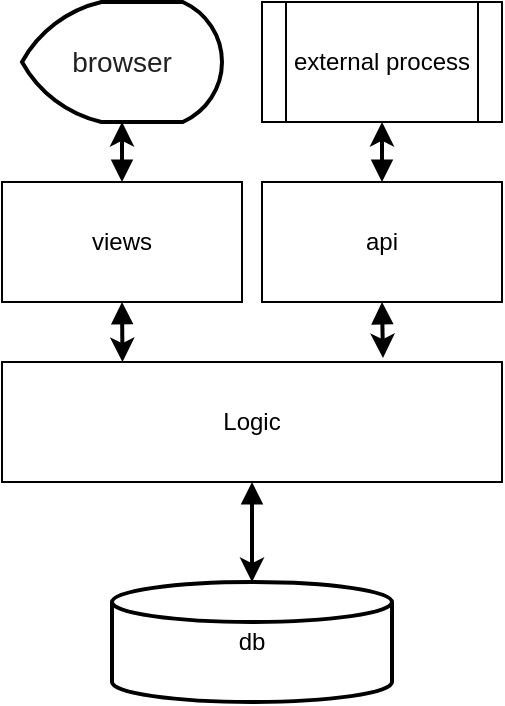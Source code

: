 <mxfile version="19.0.3" type="device"><diagram id="DcZos6tftsNbQdYTPX3b" name="Страница 1"><mxGraphModel dx="813" dy="497" grid="1" gridSize="10" guides="1" tooltips="1" connect="1" arrows="1" fold="1" page="1" pageScale="1" pageWidth="827" pageHeight="1169" math="0" shadow="0"><root><mxCell id="0"/><mxCell id="1" parent="0"/><mxCell id="zvpygMAHsmgS851sQuc9-18" style="edgeStyle=orthogonalEdgeStyle;rounded=0;orthogonalLoop=1;jettySize=auto;html=1;exitX=0.5;exitY=1;exitDx=0;exitDy=0;entryX=0.5;entryY=0;entryDx=0;entryDy=0;entryPerimeter=0;strokeWidth=2;startArrow=block;startFill=1;" edge="1" parent="1" source="zvpygMAHsmgS851sQuc9-14" target="zvpygMAHsmgS851sQuc9-15"><mxGeometry relative="1" as="geometry"/></mxCell><mxCell id="zvpygMAHsmgS851sQuc9-14" value="Logic" style="rounded=0;whiteSpace=wrap;html=1;" vertex="1" parent="1"><mxGeometry x="230" y="220" width="250" height="60" as="geometry"/></mxCell><mxCell id="zvpygMAHsmgS851sQuc9-15" value="db" style="strokeWidth=2;html=1;shape=mxgraph.flowchart.database;whiteSpace=wrap;" vertex="1" parent="1"><mxGeometry x="285" y="330" width="140" height="60" as="geometry"/></mxCell><mxCell id="zvpygMAHsmgS851sQuc9-21" style="edgeStyle=orthogonalEdgeStyle;rounded=0;orthogonalLoop=1;jettySize=auto;html=1;exitX=0.5;exitY=1;exitDx=0;exitDy=0;entryX=0.241;entryY=0;entryDx=0;entryDy=0;entryPerimeter=0;startArrow=block;startFill=1;strokeWidth=2;" edge="1" parent="1" source="zvpygMAHsmgS851sQuc9-19" target="zvpygMAHsmgS851sQuc9-14"><mxGeometry relative="1" as="geometry"/></mxCell><mxCell id="zvpygMAHsmgS851sQuc9-29" style="edgeStyle=orthogonalEdgeStyle;rounded=0;orthogonalLoop=1;jettySize=auto;html=1;exitX=0.5;exitY=0;exitDx=0;exitDy=0;entryX=0.5;entryY=1;entryDx=0;entryDy=0;entryPerimeter=0;startArrow=block;startFill=1;strokeWidth=2;" edge="1" parent="1" source="zvpygMAHsmgS851sQuc9-19" target="zvpygMAHsmgS851sQuc9-28"><mxGeometry relative="1" as="geometry"/></mxCell><mxCell id="zvpygMAHsmgS851sQuc9-19" value="views" style="rounded=0;whiteSpace=wrap;html=1;" vertex="1" parent="1"><mxGeometry x="230" y="130" width="120" height="60" as="geometry"/></mxCell><mxCell id="zvpygMAHsmgS851sQuc9-22" style="edgeStyle=orthogonalEdgeStyle;rounded=0;orthogonalLoop=1;jettySize=auto;html=1;exitX=0.5;exitY=1;exitDx=0;exitDy=0;entryX=0.762;entryY=-0.033;entryDx=0;entryDy=0;entryPerimeter=0;startArrow=block;startFill=1;strokeWidth=2;" edge="1" parent="1" source="zvpygMAHsmgS851sQuc9-20" target="zvpygMAHsmgS851sQuc9-14"><mxGeometry relative="1" as="geometry"/></mxCell><mxCell id="zvpygMAHsmgS851sQuc9-31" style="edgeStyle=orthogonalEdgeStyle;rounded=0;orthogonalLoop=1;jettySize=auto;html=1;exitX=0.5;exitY=0;exitDx=0;exitDy=0;startArrow=block;startFill=1;strokeWidth=2;" edge="1" parent="1" source="zvpygMAHsmgS851sQuc9-20" target="zvpygMAHsmgS851sQuc9-30"><mxGeometry relative="1" as="geometry"/></mxCell><mxCell id="zvpygMAHsmgS851sQuc9-20" value="api" style="rounded=0;whiteSpace=wrap;html=1;" vertex="1" parent="1"><mxGeometry x="360" y="130" width="120" height="60" as="geometry"/></mxCell><mxCell id="zvpygMAHsmgS851sQuc9-28" value="&lt;span style=&quot;color: rgb(32, 33, 34); font-family: sans-serif; font-size: 14px; text-align: start;&quot;&gt;browser&lt;/span&gt;" style="strokeWidth=2;html=1;shape=mxgraph.flowchart.display;whiteSpace=wrap;" vertex="1" parent="1"><mxGeometry x="240" y="40" width="100" height="60" as="geometry"/></mxCell><mxCell id="zvpygMAHsmgS851sQuc9-30" value="external process" style="shape=process;whiteSpace=wrap;html=1;backgroundOutline=1;" vertex="1" parent="1"><mxGeometry x="360" y="40" width="120" height="60" as="geometry"/></mxCell></root></mxGraphModel></diagram></mxfile>